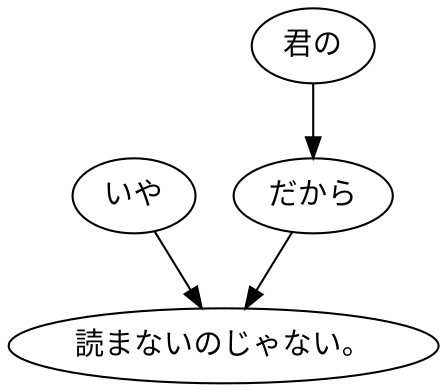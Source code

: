 digraph graph8818 {
	node0 [label="いや"];
	node1 [label="君の"];
	node2 [label="だから"];
	node3 [label="読まないのじゃない。"];
	node0 -> node3;
	node1 -> node2;
	node2 -> node3;
}
